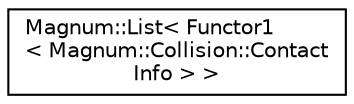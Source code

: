 digraph "圖形化之類別階層"
{
  edge [fontname="Helvetica",fontsize="10",labelfontname="Helvetica",labelfontsize="10"];
  node [fontname="Helvetica",fontsize="10",shape=record];
  rankdir="LR";
  Node1 [label="Magnum::List\< Functor1\l\< Magnum::Collision::Contact\lInfo \> \>",height=0.2,width=0.4,color="black", fillcolor="white", style="filled",URL="$class_magnum_1_1_list.html"];
}
